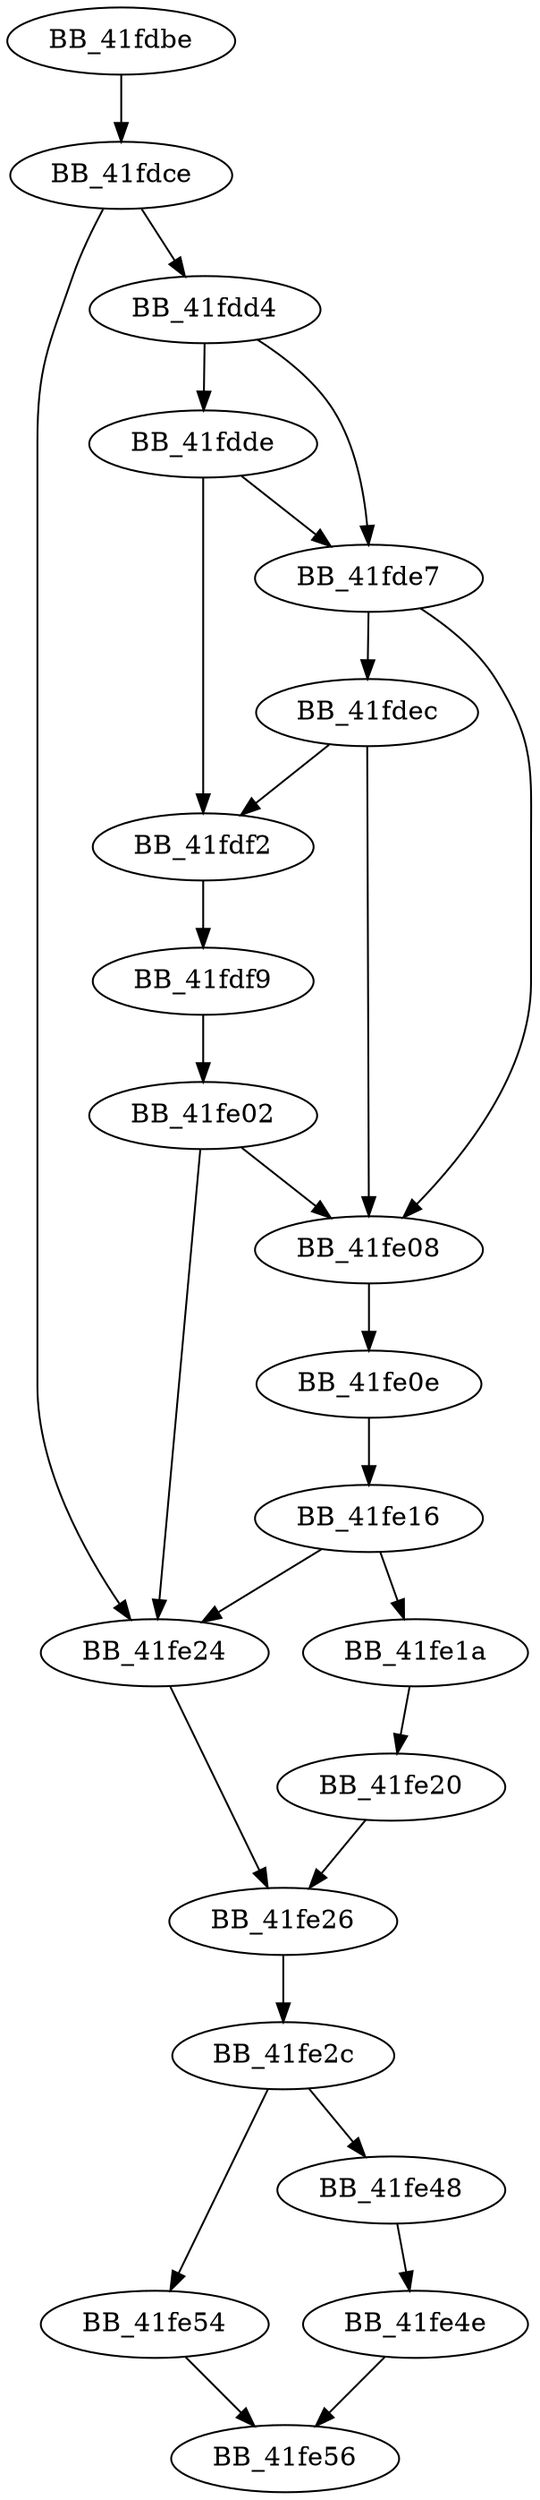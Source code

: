 DiGraph __close_nolock{
BB_41fdbe->BB_41fdce
BB_41fdce->BB_41fdd4
BB_41fdce->BB_41fe24
BB_41fdd4->BB_41fdde
BB_41fdd4->BB_41fde7
BB_41fdde->BB_41fde7
BB_41fdde->BB_41fdf2
BB_41fde7->BB_41fdec
BB_41fde7->BB_41fe08
BB_41fdec->BB_41fdf2
BB_41fdec->BB_41fe08
BB_41fdf2->BB_41fdf9
BB_41fdf9->BB_41fe02
BB_41fe02->BB_41fe08
BB_41fe02->BB_41fe24
BB_41fe08->BB_41fe0e
BB_41fe0e->BB_41fe16
BB_41fe16->BB_41fe1a
BB_41fe16->BB_41fe24
BB_41fe1a->BB_41fe20
BB_41fe20->BB_41fe26
BB_41fe24->BB_41fe26
BB_41fe26->BB_41fe2c
BB_41fe2c->BB_41fe48
BB_41fe2c->BB_41fe54
BB_41fe48->BB_41fe4e
BB_41fe4e->BB_41fe56
BB_41fe54->BB_41fe56
}
